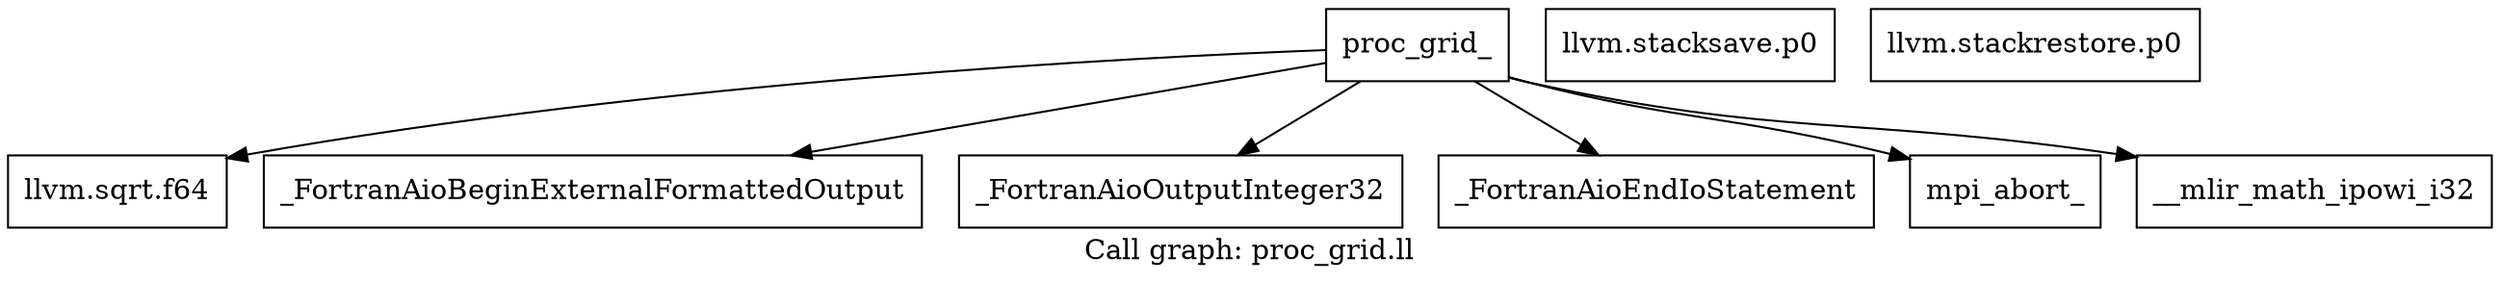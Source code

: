 digraph "Call graph: proc_grid.ll" {
	label="Call graph: proc_grid.ll";

	Node0x55e166fd9410 [shape=record,label="{proc_grid_}"];
	Node0x55e166fd9410 -> Node0x55e166fdf6f0;
	Node0x55e166fd9410 -> Node0x55e166fdfbb0;
	Node0x55e166fd9410 -> Node0x55e166fdfc30;
	Node0x55e166fd9410 -> Node0x55e166fdfcb0;
	Node0x55e166fd9410 -> Node0x55e166fdfd30;
	Node0x55e166fd9410 -> Node0x55e166fdff00;
	Node0x55e166fdfbb0 [shape=record,label="{_FortranAioBeginExternalFormattedOutput}"];
	Node0x55e166fdfc30 [shape=record,label="{_FortranAioOutputInteger32}"];
	Node0x55e166fdfcb0 [shape=record,label="{_FortranAioEndIoStatement}"];
	Node0x55e166fdfd30 [shape=record,label="{mpi_abort_}"];
	Node0x55e166fe0260 [shape=record,label="{llvm.stacksave.p0}"];
	Node0x55e166fe02e0 [shape=record,label="{llvm.stackrestore.p0}"];
	Node0x55e166fdff00 [shape=record,label="{__mlir_math_ipowi_i32}"];
	Node0x55e166fdf6f0 [shape=record,label="{llvm.sqrt.f64}"];
}
